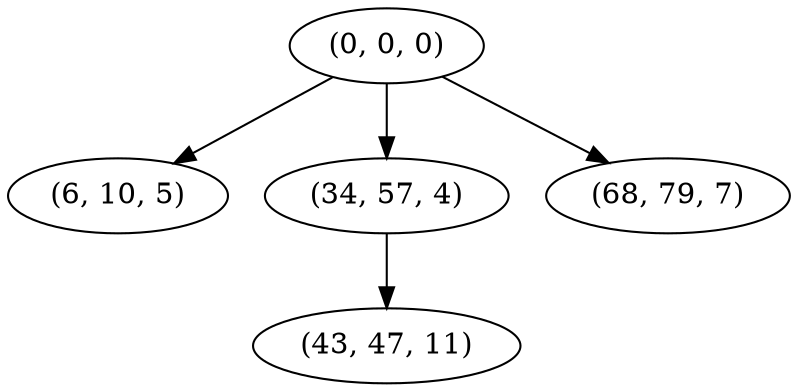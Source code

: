 digraph tree {
    "(0, 0, 0)";
    "(6, 10, 5)";
    "(34, 57, 4)";
    "(43, 47, 11)";
    "(68, 79, 7)";
    "(0, 0, 0)" -> "(6, 10, 5)";
    "(0, 0, 0)" -> "(34, 57, 4)";
    "(0, 0, 0)" -> "(68, 79, 7)";
    "(34, 57, 4)" -> "(43, 47, 11)";
}
